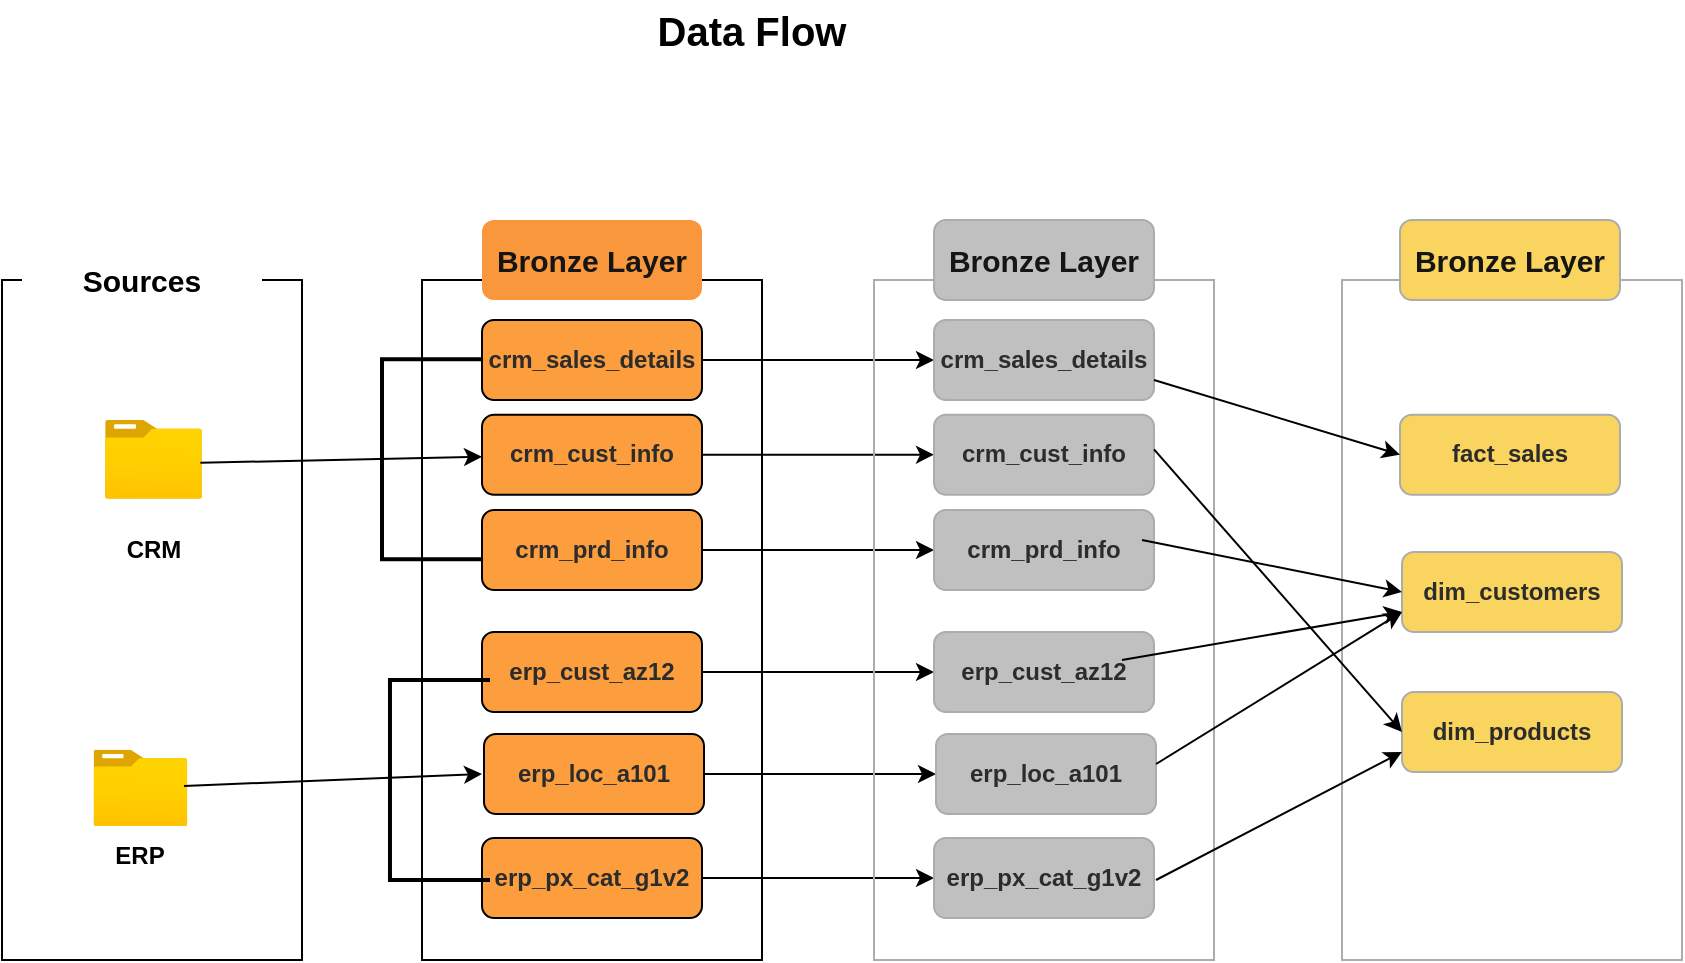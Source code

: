 <mxfile version="27.0.9">
  <diagram name="Page-1" id="iJe4NjJ0ZRdjHWJXn1TH">
    <mxGraphModel dx="1042" dy="722" grid="1" gridSize="10" guides="1" tooltips="1" connect="1" arrows="1" fold="1" page="1" pageScale="1" pageWidth="850" pageHeight="1100" math="0" shadow="0">
      <root>
        <mxCell id="0" />
        <mxCell id="1" parent="0" />
        <mxCell id="bhN5duJku3EktUoTar5E-1" value="Data Flow" style="text;html=1;align=center;verticalAlign=middle;whiteSpace=wrap;rounded=0;fillColor=default;fontSize=20;fontStyle=1" parent="1" vertex="1">
          <mxGeometry x="250" y="100" width="270" height="30" as="geometry" />
        </mxCell>
        <mxCell id="bhN5duJku3EktUoTar5E-2" value="" style="rounded=0;whiteSpace=wrap;html=1;fillColor=none;" parent="1" vertex="1">
          <mxGeometry x="10" y="240" width="150" height="340" as="geometry" />
        </mxCell>
        <mxCell id="bhN5duJku3EktUoTar5E-3" value="&lt;b&gt;&lt;font style=&quot;font-size: 15px;&quot;&gt;Sources&lt;/font&gt;&lt;/b&gt;" style="rounded=1;whiteSpace=wrap;html=1;fillColor=default;strokeColor=none;" parent="1" vertex="1">
          <mxGeometry x="20" y="220" width="120" height="40" as="geometry" />
        </mxCell>
        <mxCell id="b8mqs-gp7XXrWuFG3mY2-1" value="" style="image;aspect=fixed;html=1;points=[];align=center;fontSize=12;image=img/lib/azure2/general/Folder_Blank.svg;" parent="1" vertex="1">
          <mxGeometry x="61.52" y="310" width="48.48" height="39.35" as="geometry" />
        </mxCell>
        <mxCell id="b8mqs-gp7XXrWuFG3mY2-2" value="" style="image;aspect=fixed;html=1;points=[];align=center;fontSize=12;image=img/lib/azure2/general/Folder_Blank.svg;" parent="1" vertex="1">
          <mxGeometry x="55.76" y="474.88" width="46.96" height="38.12" as="geometry" />
        </mxCell>
        <mxCell id="b8mqs-gp7XXrWuFG3mY2-4" value="&lt;b&gt;CRM&lt;/b&gt;" style="text;html=1;align=center;verticalAlign=middle;whiteSpace=wrap;rounded=0;" parent="1" vertex="1">
          <mxGeometry x="55.76" y="360" width="60" height="30" as="geometry" />
        </mxCell>
        <mxCell id="b8mqs-gp7XXrWuFG3mY2-5" value="&lt;b&gt;ERP&lt;/b&gt;" style="text;html=1;align=center;verticalAlign=middle;whiteSpace=wrap;rounded=0;" parent="1" vertex="1">
          <mxGeometry x="49.24" y="513" width="60" height="30" as="geometry" />
        </mxCell>
        <mxCell id="b8mqs-gp7XXrWuFG3mY2-6" value="" style="rounded=0;whiteSpace=wrap;html=1;fillColor=none;" parent="1" vertex="1">
          <mxGeometry x="220" y="240" width="170" height="340" as="geometry" />
        </mxCell>
        <mxCell id="b8mqs-gp7XXrWuFG3mY2-7" value="&lt;span style=&quot;font-size: 15px;&quot;&gt;&lt;b&gt;&lt;font style=&quot;color: rgb(21, 21, 21);&quot;&gt;Bronze Layer&lt;/font&gt;&lt;/b&gt;&lt;/span&gt;" style="rounded=1;whiteSpace=wrap;html=1;fillColor=#F8973C;strokeColor=none;" parent="1" vertex="1">
          <mxGeometry x="250" y="210" width="110" height="40" as="geometry" />
        </mxCell>
        <mxCell id="6cyA2ADwYiPDuTw-FKnn-10" style="edgeStyle=orthogonalEdgeStyle;rounded=0;orthogonalLoop=1;jettySize=auto;html=1;" parent="1" source="b8mqs-gp7XXrWuFG3mY2-12" target="6cyA2ADwYiPDuTw-FKnn-3" edge="1">
          <mxGeometry relative="1" as="geometry" />
        </mxCell>
        <mxCell id="b8mqs-gp7XXrWuFG3mY2-12" value="&lt;font style=&quot;color: rgb(44, 44, 44);&quot;&gt;&lt;b&gt;crm_sales_details&lt;/b&gt;&lt;/font&gt;" style="rounded=1;whiteSpace=wrap;html=1;fillColor=#FC9E3E;" parent="1" vertex="1">
          <mxGeometry x="250" y="260" width="110" height="40" as="geometry" />
        </mxCell>
        <mxCell id="6cyA2ADwYiPDuTw-FKnn-11" style="edgeStyle=orthogonalEdgeStyle;rounded=0;orthogonalLoop=1;jettySize=auto;html=1;" parent="1" source="b8mqs-gp7XXrWuFG3mY2-16" target="6cyA2ADwYiPDuTw-FKnn-4" edge="1">
          <mxGeometry relative="1" as="geometry" />
        </mxCell>
        <mxCell id="b8mqs-gp7XXrWuFG3mY2-16" value="&lt;font style=&quot;color: rgb(44, 44, 44);&quot;&gt;&lt;b&gt;crm_cust_info&lt;/b&gt;&lt;/font&gt;" style="rounded=1;whiteSpace=wrap;html=1;fillColor=#FC9E3E;" parent="1" vertex="1">
          <mxGeometry x="250" y="307.35" width="110" height="40" as="geometry" />
        </mxCell>
        <mxCell id="6cyA2ADwYiPDuTw-FKnn-12" style="edgeStyle=orthogonalEdgeStyle;rounded=0;orthogonalLoop=1;jettySize=auto;html=1;" parent="1" source="b8mqs-gp7XXrWuFG3mY2-17" target="6cyA2ADwYiPDuTw-FKnn-5" edge="1">
          <mxGeometry relative="1" as="geometry" />
        </mxCell>
        <mxCell id="b8mqs-gp7XXrWuFG3mY2-17" value="&lt;font style=&quot;color: rgb(44, 44, 44);&quot;&gt;&lt;b&gt;crm_prd_info&lt;/b&gt;&lt;/font&gt;" style="rounded=1;whiteSpace=wrap;html=1;fillColor=#FC9E3E;" parent="1" vertex="1">
          <mxGeometry x="250" y="355" width="110" height="40" as="geometry" />
        </mxCell>
        <mxCell id="6cyA2ADwYiPDuTw-FKnn-13" style="edgeStyle=orthogonalEdgeStyle;rounded=0;orthogonalLoop=1;jettySize=auto;html=1;" parent="1" source="b8mqs-gp7XXrWuFG3mY2-18" target="6cyA2ADwYiPDuTw-FKnn-6" edge="1">
          <mxGeometry relative="1" as="geometry" />
        </mxCell>
        <mxCell id="b8mqs-gp7XXrWuFG3mY2-18" value="&lt;font style=&quot;color: rgb(44, 44, 44);&quot;&gt;&lt;b&gt;erp_cust_az12&lt;/b&gt;&lt;/font&gt;" style="rounded=1;whiteSpace=wrap;html=1;fillColor=#FC9E3E;" parent="1" vertex="1">
          <mxGeometry x="250" y="416" width="110" height="40" as="geometry" />
        </mxCell>
        <mxCell id="6cyA2ADwYiPDuTw-FKnn-14" style="edgeStyle=orthogonalEdgeStyle;rounded=0;orthogonalLoop=1;jettySize=auto;html=1;" parent="1" source="b8mqs-gp7XXrWuFG3mY2-19" target="6cyA2ADwYiPDuTw-FKnn-7" edge="1">
          <mxGeometry relative="1" as="geometry" />
        </mxCell>
        <mxCell id="b8mqs-gp7XXrWuFG3mY2-19" value="&lt;font style=&quot;color: rgb(44, 44, 44);&quot;&gt;&lt;b&gt;erp_loc_a101&lt;/b&gt;&lt;/font&gt;" style="rounded=1;whiteSpace=wrap;html=1;fillColor=#FC9E3E;" parent="1" vertex="1">
          <mxGeometry x="251" y="467" width="110" height="40" as="geometry" />
        </mxCell>
        <mxCell id="6cyA2ADwYiPDuTw-FKnn-15" style="edgeStyle=orthogonalEdgeStyle;rounded=0;orthogonalLoop=1;jettySize=auto;html=1;entryX=0;entryY=0.5;entryDx=0;entryDy=0;" parent="1" source="b8mqs-gp7XXrWuFG3mY2-20" target="6cyA2ADwYiPDuTw-FKnn-8" edge="1">
          <mxGeometry relative="1" as="geometry" />
        </mxCell>
        <mxCell id="b8mqs-gp7XXrWuFG3mY2-20" value="&lt;font style=&quot;color: rgb(44, 44, 44);&quot;&gt;&lt;b&gt;erp_px_cat_g1v2&lt;/b&gt;&lt;/font&gt;" style="rounded=1;whiteSpace=wrap;html=1;fillColor=#FC9E3E;" parent="1" vertex="1">
          <mxGeometry x="250" y="519" width="110" height="40" as="geometry" />
        </mxCell>
        <mxCell id="b8mqs-gp7XXrWuFG3mY2-26" value="" style="endArrow=classic;html=1;rounded=0;entryX=0;entryY=0.5;entryDx=0;entryDy=0;exitX=0.983;exitY=0.417;exitDx=0;exitDy=0;exitPerimeter=0;" parent="1" edge="1">
          <mxGeometry width="50" height="50" relative="1" as="geometry">
            <mxPoint x="109.176" y="331.409" as="sourcePoint" />
            <mxPoint x="250" y="328.35" as="targetPoint" />
            <Array as="points" />
          </mxGeometry>
        </mxCell>
        <mxCell id="b8mqs-gp7XXrWuFG3mY2-29" value="" style="strokeWidth=2;html=1;shape=mxgraph.flowchart.annotation_1;align=left;pointerEvents=1;" parent="1" vertex="1">
          <mxGeometry x="200" y="279.68" width="50" height="100" as="geometry" />
        </mxCell>
        <mxCell id="b8mqs-gp7XXrWuFG3mY2-31" value="" style="endArrow=classic;html=1;rounded=0;exitX=0.985;exitY=0.554;exitDx=0;exitDy=0;exitPerimeter=0;" parent="1" edge="1">
          <mxGeometry width="50" height="50" relative="1" as="geometry">
            <mxPoint x="101.016" y="492.998" as="sourcePoint" />
            <mxPoint x="250" y="487" as="targetPoint" />
          </mxGeometry>
        </mxCell>
        <mxCell id="b8mqs-gp7XXrWuFG3mY2-32" value="" style="strokeWidth=2;html=1;shape=mxgraph.flowchart.annotation_1;align=left;pointerEvents=1;" parent="1" vertex="1">
          <mxGeometry x="203.99" y="440" width="50" height="100" as="geometry" />
        </mxCell>
        <mxCell id="6cyA2ADwYiPDuTw-FKnn-1" value="" style="rounded=0;whiteSpace=wrap;html=1;fillColor=none;strokeColor=#ACACAC;" parent="1" vertex="1">
          <mxGeometry x="446.01" y="240" width="170" height="340" as="geometry" />
        </mxCell>
        <mxCell id="6cyA2ADwYiPDuTw-FKnn-2" value="&lt;span style=&quot;font-size: 15px;&quot;&gt;&lt;b&gt;&lt;font style=&quot;color: rgb(21, 21, 21);&quot;&gt;Bronze Layer&lt;/font&gt;&lt;/b&gt;&lt;/span&gt;" style="rounded=1;whiteSpace=wrap;html=1;fillColor=#C0C0C0;strokeColor=#ACACAC;" parent="1" vertex="1">
          <mxGeometry x="476.01" y="210" width="110" height="40" as="geometry" />
        </mxCell>
        <mxCell id="6cyA2ADwYiPDuTw-FKnn-3" value="&lt;font style=&quot;color: rgb(44, 44, 44);&quot;&gt;&lt;b&gt;crm_sales_details&lt;/b&gt;&lt;/font&gt;" style="rounded=1;whiteSpace=wrap;html=1;fillColor=#C0C0C0;strokeColor=#ACACAC;" parent="1" vertex="1">
          <mxGeometry x="476.01" y="260" width="110" height="40" as="geometry" />
        </mxCell>
        <mxCell id="6cyA2ADwYiPDuTw-FKnn-4" value="&lt;font style=&quot;color: rgb(44, 44, 44);&quot;&gt;&lt;b&gt;crm_cust_info&lt;/b&gt;&lt;/font&gt;" style="rounded=1;whiteSpace=wrap;html=1;fillColor=#C0C0C0;strokeColor=#ACACAC;" parent="1" vertex="1">
          <mxGeometry x="476.01" y="307.35" width="110" height="40" as="geometry" />
        </mxCell>
        <mxCell id="6cyA2ADwYiPDuTw-FKnn-5" value="&lt;font style=&quot;color: rgb(44, 44, 44);&quot;&gt;&lt;b&gt;crm_prd_info&lt;/b&gt;&lt;/font&gt;" style="rounded=1;whiteSpace=wrap;html=1;fillColor=#C0C0C0;strokeColor=#ACACAC;" parent="1" vertex="1">
          <mxGeometry x="476.01" y="355" width="110" height="40" as="geometry" />
        </mxCell>
        <mxCell id="6cyA2ADwYiPDuTw-FKnn-6" value="&lt;font style=&quot;color: rgb(44, 44, 44);&quot;&gt;&lt;b&gt;erp_cust_az12&lt;/b&gt;&lt;/font&gt;" style="rounded=1;whiteSpace=wrap;html=1;fillColor=#C0C0C0;strokeColor=#ACACAC;" parent="1" vertex="1">
          <mxGeometry x="476.01" y="416" width="110" height="40" as="geometry" />
        </mxCell>
        <mxCell id="6cyA2ADwYiPDuTw-FKnn-7" value="&lt;font style=&quot;color: rgb(44, 44, 44);&quot;&gt;&lt;b&gt;erp_loc_a101&lt;/b&gt;&lt;/font&gt;" style="rounded=1;whiteSpace=wrap;html=1;fillColor=#C0C0C0;strokeColor=#ACACAC;" parent="1" vertex="1">
          <mxGeometry x="477.01" y="467" width="110" height="40" as="geometry" />
        </mxCell>
        <mxCell id="6cyA2ADwYiPDuTw-FKnn-8" value="&lt;font style=&quot;color: rgb(44, 44, 44);&quot;&gt;&lt;b&gt;erp_px_cat_g1v2&lt;/b&gt;&lt;/font&gt;" style="rounded=1;whiteSpace=wrap;html=1;fillColor=#C0C0C0;strokeColor=#ACACAC;" parent="1" vertex="1">
          <mxGeometry x="476.01" y="519" width="110" height="40" as="geometry" />
        </mxCell>
        <mxCell id="Yncc16K6Mo_UVrNen5hh-1" value="" style="rounded=0;whiteSpace=wrap;html=1;fillColor=none;strokeColor=#ACACAC;" vertex="1" parent="1">
          <mxGeometry x="680" y="240" width="170" height="340" as="geometry" />
        </mxCell>
        <mxCell id="Yncc16K6Mo_UVrNen5hh-2" value="&lt;span style=&quot;font-size: 15px;&quot;&gt;&lt;b&gt;&lt;font style=&quot;color: rgb(21, 21, 21);&quot;&gt;Bronze Layer&lt;/font&gt;&lt;/b&gt;&lt;/span&gt;" style="rounded=1;whiteSpace=wrap;html=1;fillColor=#F9D55F;strokeColor=#ACACAC;" vertex="1" parent="1">
          <mxGeometry x="709" y="210" width="110" height="40" as="geometry" />
        </mxCell>
        <mxCell id="Yncc16K6Mo_UVrNen5hh-3" value="&lt;font style=&quot;color: rgb(44, 44, 44);&quot;&gt;&lt;b&gt;fact_sales&lt;/b&gt;&lt;/font&gt;" style="rounded=1;whiteSpace=wrap;html=1;fillColor=#F9D55F;strokeColor=#ACACAC;" vertex="1" parent="1">
          <mxGeometry x="709" y="307.35" width="110" height="40" as="geometry" />
        </mxCell>
        <mxCell id="Yncc16K6Mo_UVrNen5hh-4" value="&lt;font style=&quot;color: rgb(44, 44, 44);&quot;&gt;&lt;b&gt;dim_customers&lt;/b&gt;&lt;/font&gt;" style="rounded=1;whiteSpace=wrap;html=1;fillColor=#F9D55F;strokeColor=#ACACAC;" vertex="1" parent="1">
          <mxGeometry x="710" y="376" width="110" height="40" as="geometry" />
        </mxCell>
        <mxCell id="Yncc16K6Mo_UVrNen5hh-5" value="&lt;font style=&quot;color: rgb(44, 44, 44);&quot;&gt;&lt;b&gt;dim_products&lt;/b&gt;&lt;/font&gt;" style="rounded=1;whiteSpace=wrap;html=1;fillColor=#F9D55F;strokeColor=#ACACAC;" vertex="1" parent="1">
          <mxGeometry x="710" y="446" width="110" height="40" as="geometry" />
        </mxCell>
        <mxCell id="Yncc16K6Mo_UVrNen5hh-16" value="" style="endArrow=classic;html=1;rounded=0;entryX=0;entryY=0.5;entryDx=0;entryDy=0;" edge="1" parent="1" target="Yncc16K6Mo_UVrNen5hh-3">
          <mxGeometry width="50" height="50" relative="1" as="geometry">
            <mxPoint x="586.01" y="290" as="sourcePoint" />
            <mxPoint x="636.01" y="240" as="targetPoint" />
          </mxGeometry>
        </mxCell>
        <mxCell id="Yncc16K6Mo_UVrNen5hh-18" value="" style="endArrow=classic;html=1;rounded=0;entryX=0;entryY=0.75;entryDx=0;entryDy=0;" edge="1" parent="1" target="Yncc16K6Mo_UVrNen5hh-4">
          <mxGeometry width="50" height="50" relative="1" as="geometry">
            <mxPoint x="570" y="430" as="sourcePoint" />
            <mxPoint x="782.99" y="467" as="targetPoint" />
          </mxGeometry>
        </mxCell>
        <mxCell id="Yncc16K6Mo_UVrNen5hh-19" value="" style="endArrow=classic;html=1;rounded=0;entryX=0;entryY=0.75;entryDx=0;entryDy=0;" edge="1" parent="1" target="Yncc16K6Mo_UVrNen5hh-4">
          <mxGeometry width="50" height="50" relative="1" as="geometry">
            <mxPoint x="587.01" y="482" as="sourcePoint" />
            <mxPoint x="800" y="519" as="targetPoint" />
          </mxGeometry>
        </mxCell>
        <mxCell id="Yncc16K6Mo_UVrNen5hh-20" value="" style="endArrow=classic;html=1;rounded=0;entryX=0;entryY=0.5;entryDx=0;entryDy=0;" edge="1" parent="1" target="Yncc16K6Mo_UVrNen5hh-4">
          <mxGeometry width="50" height="50" relative="1" as="geometry">
            <mxPoint x="580" y="370" as="sourcePoint" />
            <mxPoint x="792.99" y="407" as="targetPoint" />
          </mxGeometry>
        </mxCell>
        <mxCell id="Yncc16K6Mo_UVrNen5hh-21" value="" style="endArrow=classic;html=1;rounded=0;entryX=0;entryY=0.5;entryDx=0;entryDy=0;" edge="1" parent="1" target="Yncc16K6Mo_UVrNen5hh-5">
          <mxGeometry width="50" height="50" relative="1" as="geometry">
            <mxPoint x="586.01" y="324.68" as="sourcePoint" />
            <mxPoint x="826.01" y="334.68" as="targetPoint" />
          </mxGeometry>
        </mxCell>
        <mxCell id="Yncc16K6Mo_UVrNen5hh-22" value="" style="endArrow=classic;html=1;rounded=0;entryX=0;entryY=0.75;entryDx=0;entryDy=0;" edge="1" parent="1" target="Yncc16K6Mo_UVrNen5hh-5">
          <mxGeometry width="50" height="50" relative="1" as="geometry">
            <mxPoint x="587.01" y="540" as="sourcePoint" />
            <mxPoint x="800" y="577" as="targetPoint" />
          </mxGeometry>
        </mxCell>
      </root>
    </mxGraphModel>
  </diagram>
</mxfile>
